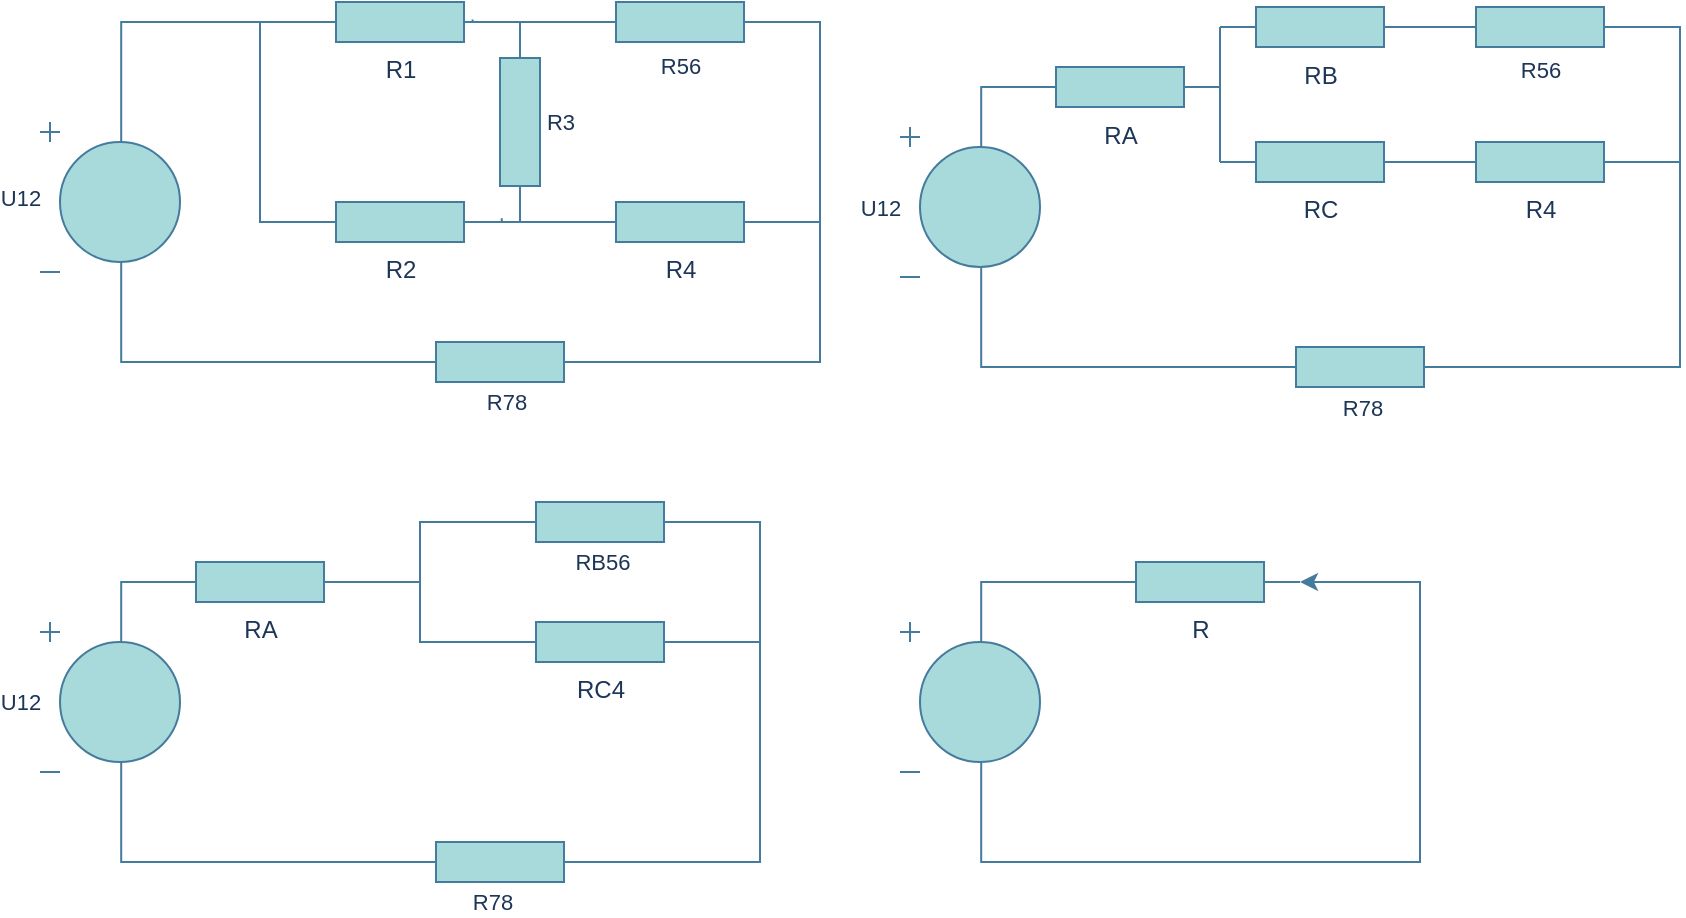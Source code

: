 <mxfile version="22.1.11" type="github">
  <diagram name="Page-1" id="339XkmLA1pPg-x-4NlNF">
    <mxGraphModel dx="1108" dy="566" grid="1" gridSize="10" guides="1" tooltips="1" connect="1" arrows="0" fold="1" page="1" pageScale="1" pageWidth="850" pageHeight="1100" math="0" shadow="0">
      <root>
        <mxCell id="0" />
        <mxCell id="1" parent="0" />
        <mxCell id="kAc3U678Ay5j4QduvB6V-9" style="edgeStyle=orthogonalEdgeStyle;rounded=0;orthogonalLoop=1;jettySize=auto;html=1;endArrow=none;endFill=0;entryX=0.58;entryY=0.935;entryDx=0;entryDy=0;entryPerimeter=0;labelBackgroundColor=none;strokeColor=#457B9D;fontColor=default;" parent="1" source="kAc3U678Ay5j4QduvB6V-1" target="kAc3U678Ay5j4QduvB6V-2" edge="1">
          <mxGeometry relative="1" as="geometry" />
        </mxCell>
        <mxCell id="kAc3U678Ay5j4QduvB6V-26" value="&lt;div&gt;U12&lt;/div&gt;" style="edgeLabel;html=1;align=center;verticalAlign=middle;resizable=0;points=[];labelBackgroundColor=none;fontColor=#1D3557;" parent="kAc3U678Ay5j4QduvB6V-9" vertex="1" connectable="0">
          <mxGeometry x="0.609" y="-1" relative="1" as="geometry">
            <mxPoint x="-52" y="-69" as="offset" />
          </mxGeometry>
        </mxCell>
        <mxCell id="kAc3U678Ay5j4QduvB6V-1" value="" style="pointerEvents=1;verticalLabelPosition=bottom;shadow=0;dashed=0;align=center;html=1;verticalAlign=top;shape=mxgraph.electrical.resistors.resistor_1;labelBackgroundColor=none;fillColor=#A8DADC;strokeColor=#457B9D;fontColor=#1D3557;" parent="1" vertex="1">
          <mxGeometry x="310" y="260" width="100" height="20" as="geometry" />
        </mxCell>
        <mxCell id="kAc3U678Ay5j4QduvB6V-2" value="" style="pointerEvents=1;verticalLabelPosition=bottom;shadow=0;dashed=0;align=center;html=1;verticalAlign=top;shape=mxgraph.electrical.signal_sources.dc_source_1;labelBackgroundColor=none;fillColor=#A8DADC;strokeColor=#457B9D;fontColor=#1D3557;" parent="1" vertex="1">
          <mxGeometry x="130" y="150" width="70" height="75" as="geometry" />
        </mxCell>
        <mxCell id="o4Xmm3pkzXx5LNzKFWfN-25" style="edgeStyle=orthogonalEdgeStyle;rounded=0;orthogonalLoop=1;jettySize=auto;html=1;exitX=1;exitY=0.5;exitDx=0;exitDy=0;exitPerimeter=0;strokeColor=#457B9D;fontColor=#1D3557;fillColor=#A8DADC;endArrow=none;endFill=0;" edge="1" parent="1" source="kAc3U678Ay5j4QduvB6V-4" target="kAc3U678Ay5j4QduvB6V-8">
          <mxGeometry relative="1" as="geometry" />
        </mxCell>
        <mxCell id="kAc3U678Ay5j4QduvB6V-4" value="" style="pointerEvents=1;verticalLabelPosition=bottom;shadow=0;dashed=0;align=center;html=1;verticalAlign=top;shape=mxgraph.electrical.resistors.resistor_1;rotation=-180;labelBackgroundColor=none;fillColor=#A8DADC;strokeColor=#457B9D;fontColor=#1D3557;" parent="1" vertex="1">
          <mxGeometry x="400" y="90" width="100" height="20" as="geometry" />
        </mxCell>
        <mxCell id="o4Xmm3pkzXx5LNzKFWfN-20" value="" style="edgeStyle=orthogonalEdgeStyle;rounded=0;orthogonalLoop=1;jettySize=auto;html=1;endArrow=none;endFill=0;labelBackgroundColor=none;strokeColor=#457B9D;fontColor=default;" edge="1" parent="1" source="kAc3U678Ay5j4QduvB6V-5" target="kAc3U678Ay5j4QduvB6V-7">
          <mxGeometry relative="1" as="geometry" />
        </mxCell>
        <mxCell id="kAc3U678Ay5j4QduvB6V-5" value="&lt;div&gt;R4&lt;/div&gt;" style="pointerEvents=1;verticalLabelPosition=bottom;shadow=0;dashed=0;align=center;html=1;verticalAlign=top;shape=mxgraph.electrical.resistors.resistor_1;labelBackgroundColor=none;fillColor=#A8DADC;strokeColor=#457B9D;fontColor=#1D3557;" parent="1" vertex="1">
          <mxGeometry x="400" y="190" width="100" height="20" as="geometry" />
        </mxCell>
        <mxCell id="kAc3U678Ay5j4QduvB6V-6" value="" style="pointerEvents=1;verticalLabelPosition=bottom;shadow=0;dashed=0;align=center;html=1;verticalAlign=top;shape=mxgraph.electrical.resistors.resistor_1;rotation=-90;labelBackgroundColor=none;fillColor=#A8DADC;strokeColor=#457B9D;fontColor=#1D3557;" parent="1" vertex="1">
          <mxGeometry x="320" y="140" width="100" height="20" as="geometry" />
        </mxCell>
        <mxCell id="kAc3U678Ay5j4QduvB6V-12" style="edgeStyle=orthogonalEdgeStyle;rounded=0;orthogonalLoop=1;jettySize=auto;html=1;entryX=0;entryY=0.5;entryDx=0;entryDy=0;entryPerimeter=0;exitX=0;exitY=0.5;exitDx=0;exitDy=0;exitPerimeter=0;endArrow=none;endFill=0;labelBackgroundColor=none;strokeColor=#457B9D;fontColor=default;" parent="1" source="kAc3U678Ay5j4QduvB6V-7" target="kAc3U678Ay5j4QduvB6V-8" edge="1">
          <mxGeometry relative="1" as="geometry">
            <mxPoint x="240" y="130" as="targetPoint" />
          </mxGeometry>
        </mxCell>
        <mxCell id="kAc3U678Ay5j4QduvB6V-7" value="&lt;div&gt;R2&lt;/div&gt;" style="pointerEvents=1;verticalLabelPosition=bottom;shadow=0;dashed=0;align=center;html=1;verticalAlign=top;shape=mxgraph.electrical.resistors.resistor_1;labelBackgroundColor=none;fillColor=#A8DADC;strokeColor=#457B9D;fontColor=#1D3557;" parent="1" vertex="1">
          <mxGeometry x="260" y="190" width="100" height="20" as="geometry" />
        </mxCell>
        <mxCell id="kAc3U678Ay5j4QduvB6V-8" value="&lt;div&gt;R1&lt;/div&gt;" style="pointerEvents=1;verticalLabelPosition=bottom;shadow=0;dashed=0;align=center;html=1;verticalAlign=top;shape=mxgraph.electrical.resistors.resistor_1;labelBackgroundColor=none;fillColor=#A8DADC;strokeColor=#457B9D;fontColor=#1D3557;" parent="1" vertex="1">
          <mxGeometry x="260" y="90" width="100" height="20" as="geometry" />
        </mxCell>
        <mxCell id="kAc3U678Ay5j4QduvB6V-11" style="edgeStyle=orthogonalEdgeStyle;rounded=0;orthogonalLoop=1;jettySize=auto;html=1;exitX=0;exitY=0.5;exitDx=0;exitDy=0;exitPerimeter=0;entryX=0.58;entryY=0.135;entryDx=0;entryDy=0;entryPerimeter=0;endArrow=none;endFill=0;labelBackgroundColor=none;strokeColor=#457B9D;fontColor=default;" parent="1" source="kAc3U678Ay5j4QduvB6V-8" target="kAc3U678Ay5j4QduvB6V-2" edge="1">
          <mxGeometry relative="1" as="geometry" />
        </mxCell>
        <mxCell id="kAc3U678Ay5j4QduvB6V-14" style="edgeStyle=orthogonalEdgeStyle;rounded=0;orthogonalLoop=1;jettySize=auto;html=1;exitX=1;exitY=0.5;exitDx=0;exitDy=0;exitPerimeter=0;entryX=0.863;entryY=0.436;entryDx=0;entryDy=0;entryPerimeter=0;endArrow=none;endFill=0;labelBackgroundColor=none;strokeColor=#457B9D;fontColor=default;" parent="1" source="kAc3U678Ay5j4QduvB6V-6" target="kAc3U678Ay5j4QduvB6V-8" edge="1">
          <mxGeometry relative="1" as="geometry" />
        </mxCell>
        <mxCell id="kAc3U678Ay5j4QduvB6V-15" style="edgeStyle=orthogonalEdgeStyle;rounded=0;orthogonalLoop=1;jettySize=auto;html=1;exitX=0;exitY=0.5;exitDx=0;exitDy=0;exitPerimeter=0;entryX=0.019;entryY=0.044;entryDx=0;entryDy=0;entryPerimeter=0;endArrow=none;endFill=0;labelBackgroundColor=none;strokeColor=#457B9D;fontColor=default;" parent="1" source="kAc3U678Ay5j4QduvB6V-6" target="kAc3U678Ay5j4QduvB6V-6" edge="1">
          <mxGeometry relative="1" as="geometry" />
        </mxCell>
        <mxCell id="kAc3U678Ay5j4QduvB6V-20" style="edgeStyle=orthogonalEdgeStyle;rounded=0;orthogonalLoop=1;jettySize=auto;html=1;exitX=0;exitY=0.5;exitDx=0;exitDy=0;exitPerimeter=0;entryX=1;entryY=0.5;entryDx=0;entryDy=0;entryPerimeter=0;endArrow=none;endFill=0;labelBackgroundColor=none;strokeColor=#457B9D;fontColor=default;" parent="1" source="kAc3U678Ay5j4QduvB6V-4" target="kAc3U678Ay5j4QduvB6V-5" edge="1">
          <mxGeometry relative="1" as="geometry" />
        </mxCell>
        <mxCell id="kAc3U678Ay5j4QduvB6V-21" style="edgeStyle=orthogonalEdgeStyle;rounded=0;orthogonalLoop=1;jettySize=auto;html=1;exitX=1;exitY=0.5;exitDx=0;exitDy=0;exitPerimeter=0;entryX=0;entryY=0.5;entryDx=0;entryDy=0;entryPerimeter=0;endArrow=none;endFill=0;labelBackgroundColor=none;strokeColor=#457B9D;fontColor=default;" parent="1" source="kAc3U678Ay5j4QduvB6V-1" target="kAc3U678Ay5j4QduvB6V-4" edge="1">
          <mxGeometry relative="1" as="geometry" />
        </mxCell>
        <mxCell id="kAc3U678Ay5j4QduvB6V-23" value="R78" style="edgeLabel;html=1;align=center;verticalAlign=middle;resizable=0;points=[];labelBackgroundColor=none;fontColor=#1D3557;" parent="kAc3U678Ay5j4QduvB6V-21" vertex="1" connectable="0">
          <mxGeometry x="-0.504" y="1" relative="1" as="geometry">
            <mxPoint x="-122" y="21" as="offset" />
          </mxGeometry>
        </mxCell>
        <mxCell id="kAc3U678Ay5j4QduvB6V-25" value="&lt;div&gt;R56&lt;/div&gt;" style="edgeLabel;html=1;align=center;verticalAlign=middle;resizable=0;points=[];labelBackgroundColor=none;fontColor=#1D3557;" parent="kAc3U678Ay5j4QduvB6V-21" vertex="1" connectable="0">
          <mxGeometry x="0.79" y="-2" relative="1" as="geometry">
            <mxPoint x="-72" y="10" as="offset" />
          </mxGeometry>
        </mxCell>
        <mxCell id="o4Xmm3pkzXx5LNzKFWfN-26" value="R3" style="edgeLabel;html=1;align=center;verticalAlign=middle;resizable=0;points=[];fontColor=#1D3557;" vertex="1" connectable="0" parent="kAc3U678Ay5j4QduvB6V-21">
          <mxGeometry x="0.489" y="-1" relative="1" as="geometry">
            <mxPoint x="-131" y="-7" as="offset" />
          </mxGeometry>
        </mxCell>
        <mxCell id="o4Xmm3pkzXx5LNzKFWfN-27" style="edgeStyle=orthogonalEdgeStyle;rounded=0;orthogonalLoop=1;jettySize=auto;html=1;endArrow=none;endFill=0;entryX=0.58;entryY=0.935;entryDx=0;entryDy=0;entryPerimeter=0;labelBackgroundColor=none;strokeColor=#457B9D;fontColor=default;" edge="1" parent="1" source="o4Xmm3pkzXx5LNzKFWfN-29" target="o4Xmm3pkzXx5LNzKFWfN-30">
          <mxGeometry relative="1" as="geometry" />
        </mxCell>
        <mxCell id="o4Xmm3pkzXx5LNzKFWfN-28" value="&lt;div&gt;U12&lt;/div&gt;" style="edgeLabel;html=1;align=center;verticalAlign=middle;resizable=0;points=[];labelBackgroundColor=none;fontColor=#1D3557;" vertex="1" connectable="0" parent="o4Xmm3pkzXx5LNzKFWfN-27">
          <mxGeometry x="0.609" y="-1" relative="1" as="geometry">
            <mxPoint x="-52" y="-67" as="offset" />
          </mxGeometry>
        </mxCell>
        <mxCell id="o4Xmm3pkzXx5LNzKFWfN-29" value="" style="pointerEvents=1;verticalLabelPosition=bottom;shadow=0;dashed=0;align=center;html=1;verticalAlign=top;shape=mxgraph.electrical.resistors.resistor_1;labelBackgroundColor=none;fillColor=#A8DADC;strokeColor=#457B9D;fontColor=#1D3557;" vertex="1" parent="1">
          <mxGeometry x="740" y="262.5" width="100" height="20" as="geometry" />
        </mxCell>
        <mxCell id="o4Xmm3pkzXx5LNzKFWfN-30" value="" style="pointerEvents=1;verticalLabelPosition=bottom;shadow=0;dashed=0;align=center;html=1;verticalAlign=top;shape=mxgraph.electrical.signal_sources.dc_source_1;labelBackgroundColor=none;fillColor=#A8DADC;strokeColor=#457B9D;fontColor=#1D3557;" vertex="1" parent="1">
          <mxGeometry x="560" y="152.5" width="70" height="75" as="geometry" />
        </mxCell>
        <mxCell id="o4Xmm3pkzXx5LNzKFWfN-32" value="" style="pointerEvents=1;verticalLabelPosition=bottom;shadow=0;dashed=0;align=center;html=1;verticalAlign=top;shape=mxgraph.electrical.resistors.resistor_1;rotation=-180;labelBackgroundColor=none;fillColor=#A8DADC;strokeColor=#457B9D;fontColor=#1D3557;" vertex="1" parent="1">
          <mxGeometry x="830" y="92.5" width="100" height="20" as="geometry" />
        </mxCell>
        <mxCell id="o4Xmm3pkzXx5LNzKFWfN-33" value="" style="edgeStyle=orthogonalEdgeStyle;rounded=0;orthogonalLoop=1;jettySize=auto;html=1;endArrow=none;endFill=0;labelBackgroundColor=none;strokeColor=#457B9D;fontColor=default;" edge="1" parent="1" source="o4Xmm3pkzXx5LNzKFWfN-34" target="o4Xmm3pkzXx5LNzKFWfN-37">
          <mxGeometry relative="1" as="geometry" />
        </mxCell>
        <mxCell id="o4Xmm3pkzXx5LNzKFWfN-34" value="&lt;div&gt;R4&lt;/div&gt;" style="pointerEvents=1;verticalLabelPosition=bottom;shadow=0;dashed=0;align=center;html=1;verticalAlign=top;shape=mxgraph.electrical.resistors.resistor_1;labelBackgroundColor=none;fillColor=#A8DADC;strokeColor=#457B9D;fontColor=#1D3557;" vertex="1" parent="1">
          <mxGeometry x="830" y="160" width="100" height="20" as="geometry" />
        </mxCell>
        <mxCell id="o4Xmm3pkzXx5LNzKFWfN-37" value="RC" style="pointerEvents=1;verticalLabelPosition=bottom;shadow=0;dashed=0;align=center;html=1;verticalAlign=top;shape=mxgraph.electrical.resistors.resistor_1;labelBackgroundColor=none;fillColor=#A8DADC;strokeColor=#457B9D;fontColor=#1D3557;" vertex="1" parent="1">
          <mxGeometry x="720" y="160" width="100" height="20" as="geometry" />
        </mxCell>
        <mxCell id="o4Xmm3pkzXx5LNzKFWfN-38" value="&lt;div&gt;RA&lt;/div&gt;" style="pointerEvents=1;verticalLabelPosition=bottom;shadow=0;dashed=0;align=center;html=1;verticalAlign=top;shape=mxgraph.electrical.resistors.resistor_1;labelBackgroundColor=none;fillColor=#A8DADC;strokeColor=#457B9D;fontColor=#1D3557;" vertex="1" parent="1">
          <mxGeometry x="620" y="122.5" width="100" height="20" as="geometry" />
        </mxCell>
        <mxCell id="o4Xmm3pkzXx5LNzKFWfN-39" style="edgeStyle=orthogonalEdgeStyle;rounded=0;orthogonalLoop=1;jettySize=auto;html=1;exitX=0;exitY=0.5;exitDx=0;exitDy=0;exitPerimeter=0;entryX=0.58;entryY=0.135;entryDx=0;entryDy=0;entryPerimeter=0;endArrow=none;endFill=0;labelBackgroundColor=none;strokeColor=#457B9D;fontColor=default;" edge="1" parent="1" source="o4Xmm3pkzXx5LNzKFWfN-38" target="o4Xmm3pkzXx5LNzKFWfN-30">
          <mxGeometry relative="1" as="geometry" />
        </mxCell>
        <mxCell id="o4Xmm3pkzXx5LNzKFWfN-42" style="edgeStyle=orthogonalEdgeStyle;rounded=0;orthogonalLoop=1;jettySize=auto;html=1;exitX=0;exitY=0.5;exitDx=0;exitDy=0;exitPerimeter=0;entryX=1;entryY=0.5;entryDx=0;entryDy=0;entryPerimeter=0;endArrow=none;endFill=0;labelBackgroundColor=none;strokeColor=#457B9D;fontColor=default;" edge="1" parent="1" source="o4Xmm3pkzXx5LNzKFWfN-32" target="o4Xmm3pkzXx5LNzKFWfN-34">
          <mxGeometry relative="1" as="geometry" />
        </mxCell>
        <mxCell id="o4Xmm3pkzXx5LNzKFWfN-43" style="edgeStyle=orthogonalEdgeStyle;rounded=0;orthogonalLoop=1;jettySize=auto;html=1;exitX=1;exitY=0.5;exitDx=0;exitDy=0;exitPerimeter=0;entryX=0;entryY=0.5;entryDx=0;entryDy=0;entryPerimeter=0;endArrow=none;endFill=0;labelBackgroundColor=none;strokeColor=#457B9D;fontColor=default;" edge="1" parent="1" source="o4Xmm3pkzXx5LNzKFWfN-29" target="o4Xmm3pkzXx5LNzKFWfN-32">
          <mxGeometry relative="1" as="geometry" />
        </mxCell>
        <mxCell id="o4Xmm3pkzXx5LNzKFWfN-44" value="R78" style="edgeLabel;html=1;align=center;verticalAlign=middle;resizable=0;points=[];labelBackgroundColor=none;fontColor=#1D3557;" vertex="1" connectable="0" parent="o4Xmm3pkzXx5LNzKFWfN-43">
          <mxGeometry x="-0.504" y="1" relative="1" as="geometry">
            <mxPoint x="-124" y="21" as="offset" />
          </mxGeometry>
        </mxCell>
        <mxCell id="o4Xmm3pkzXx5LNzKFWfN-45" value="&lt;div&gt;R56&lt;/div&gt;" style="edgeLabel;html=1;align=center;verticalAlign=middle;resizable=0;points=[];labelBackgroundColor=none;fontColor=#1D3557;" vertex="1" connectable="0" parent="o4Xmm3pkzXx5LNzKFWfN-43">
          <mxGeometry x="0.79" y="-2" relative="1" as="geometry">
            <mxPoint x="-72" y="10" as="offset" />
          </mxGeometry>
        </mxCell>
        <mxCell id="o4Xmm3pkzXx5LNzKFWfN-47" value="RB" style="pointerEvents=1;verticalLabelPosition=bottom;shadow=0;dashed=0;align=center;html=1;verticalAlign=top;shape=mxgraph.electrical.resistors.resistor_1;strokeColor=#457B9D;fontColor=#1D3557;fillColor=#A8DADC;" vertex="1" parent="1">
          <mxGeometry x="720" y="92.5" width="100" height="20" as="geometry" />
        </mxCell>
        <mxCell id="o4Xmm3pkzXx5LNzKFWfN-49" style="edgeStyle=orthogonalEdgeStyle;rounded=0;orthogonalLoop=1;jettySize=auto;html=1;exitX=1;exitY=0.5;exitDx=0;exitDy=0;exitPerimeter=0;entryX=1;entryY=0.5;entryDx=0;entryDy=0;entryPerimeter=0;strokeColor=#457B9D;fontColor=#1D3557;fillColor=#A8DADC;endArrow=none;endFill=0;" edge="1" parent="1" source="o4Xmm3pkzXx5LNzKFWfN-32" target="o4Xmm3pkzXx5LNzKFWfN-47">
          <mxGeometry relative="1" as="geometry" />
        </mxCell>
        <mxCell id="o4Xmm3pkzXx5LNzKFWfN-50" style="edgeStyle=orthogonalEdgeStyle;rounded=0;orthogonalLoop=1;jettySize=auto;html=1;exitX=0;exitY=0.5;exitDx=0;exitDy=0;exitPerimeter=0;entryX=1;entryY=0.5;entryDx=0;entryDy=0;entryPerimeter=0;strokeColor=#457B9D;fontColor=#1D3557;fillColor=#A8DADC;endArrow=none;endFill=0;" edge="1" parent="1" source="o4Xmm3pkzXx5LNzKFWfN-47" target="o4Xmm3pkzXx5LNzKFWfN-38">
          <mxGeometry relative="1" as="geometry" />
        </mxCell>
        <mxCell id="o4Xmm3pkzXx5LNzKFWfN-52" style="edgeStyle=orthogonalEdgeStyle;rounded=0;orthogonalLoop=1;jettySize=auto;html=1;exitX=0;exitY=0.5;exitDx=0;exitDy=0;exitPerimeter=0;entryX=1;entryY=0.5;entryDx=0;entryDy=0;entryPerimeter=0;strokeColor=#457B9D;fontColor=#1D3557;fillColor=#A8DADC;endArrow=none;endFill=0;" edge="1" parent="1" source="o4Xmm3pkzXx5LNzKFWfN-37" target="o4Xmm3pkzXx5LNzKFWfN-38">
          <mxGeometry relative="1" as="geometry" />
        </mxCell>
        <mxCell id="o4Xmm3pkzXx5LNzKFWfN-53" style="edgeStyle=orthogonalEdgeStyle;rounded=0;orthogonalLoop=1;jettySize=auto;html=1;endArrow=none;endFill=0;entryX=0.58;entryY=0.935;entryDx=0;entryDy=0;entryPerimeter=0;labelBackgroundColor=none;strokeColor=#457B9D;fontColor=default;" edge="1" parent="1" source="o4Xmm3pkzXx5LNzKFWfN-55" target="o4Xmm3pkzXx5LNzKFWfN-56">
          <mxGeometry relative="1" as="geometry" />
        </mxCell>
        <mxCell id="o4Xmm3pkzXx5LNzKFWfN-54" value="&lt;div&gt;U12&lt;/div&gt;" style="edgeLabel;html=1;align=center;verticalAlign=middle;resizable=0;points=[];labelBackgroundColor=none;fontColor=#1D3557;" vertex="1" connectable="0" parent="o4Xmm3pkzXx5LNzKFWfN-53">
          <mxGeometry x="0.609" y="-1" relative="1" as="geometry">
            <mxPoint x="-52" y="-67" as="offset" />
          </mxGeometry>
        </mxCell>
        <mxCell id="o4Xmm3pkzXx5LNzKFWfN-55" value="" style="pointerEvents=1;verticalLabelPosition=bottom;shadow=0;dashed=0;align=center;html=1;verticalAlign=top;shape=mxgraph.electrical.resistors.resistor_1;labelBackgroundColor=none;fillColor=#A8DADC;strokeColor=#457B9D;fontColor=#1D3557;" vertex="1" parent="1">
          <mxGeometry x="310" y="510" width="100" height="20" as="geometry" />
        </mxCell>
        <mxCell id="o4Xmm3pkzXx5LNzKFWfN-56" value="" style="pointerEvents=1;verticalLabelPosition=bottom;shadow=0;dashed=0;align=center;html=1;verticalAlign=top;shape=mxgraph.electrical.signal_sources.dc_source_1;labelBackgroundColor=none;fillColor=#A8DADC;strokeColor=#457B9D;fontColor=#1D3557;" vertex="1" parent="1">
          <mxGeometry x="130.0" y="400" width="70" height="75" as="geometry" />
        </mxCell>
        <mxCell id="o4Xmm3pkzXx5LNzKFWfN-57" value="" style="pointerEvents=1;verticalLabelPosition=bottom;shadow=0;dashed=0;align=center;html=1;verticalAlign=top;shape=mxgraph.electrical.resistors.resistor_1;rotation=-180;labelBackgroundColor=none;fillColor=#A8DADC;strokeColor=#457B9D;fontColor=#1D3557;" vertex="1" parent="1">
          <mxGeometry x="360" y="340" width="100" height="20" as="geometry" />
        </mxCell>
        <mxCell id="o4Xmm3pkzXx5LNzKFWfN-74" style="edgeStyle=orthogonalEdgeStyle;rounded=0;orthogonalLoop=1;jettySize=auto;html=1;exitX=1;exitY=0.5;exitDx=0;exitDy=0;exitPerimeter=0;strokeColor=#457B9D;fontColor=#1D3557;fillColor=#A8DADC;endArrow=none;endFill=0;" edge="1" parent="1" source="o4Xmm3pkzXx5LNzKFWfN-59">
          <mxGeometry relative="1" as="geometry">
            <mxPoint x="490" y="410.222" as="targetPoint" />
          </mxGeometry>
        </mxCell>
        <mxCell id="o4Xmm3pkzXx5LNzKFWfN-59" value="&lt;div&gt;RC4&lt;/div&gt;" style="pointerEvents=1;verticalLabelPosition=bottom;shadow=0;dashed=0;align=center;html=1;verticalAlign=top;shape=mxgraph.electrical.resistors.resistor_1;labelBackgroundColor=none;fillColor=#A8DADC;strokeColor=#457B9D;fontColor=#1D3557;" vertex="1" parent="1">
          <mxGeometry x="360" y="400" width="100" height="20" as="geometry" />
        </mxCell>
        <mxCell id="o4Xmm3pkzXx5LNzKFWfN-61" value="&lt;div&gt;RA&lt;/div&gt;" style="pointerEvents=1;verticalLabelPosition=bottom;shadow=0;dashed=0;align=center;html=1;verticalAlign=top;shape=mxgraph.electrical.resistors.resistor_1;labelBackgroundColor=none;fillColor=#A8DADC;strokeColor=#457B9D;fontColor=#1D3557;" vertex="1" parent="1">
          <mxGeometry x="190.0" y="370" width="100" height="20" as="geometry" />
        </mxCell>
        <mxCell id="o4Xmm3pkzXx5LNzKFWfN-62" style="edgeStyle=orthogonalEdgeStyle;rounded=0;orthogonalLoop=1;jettySize=auto;html=1;exitX=0;exitY=0.5;exitDx=0;exitDy=0;exitPerimeter=0;entryX=0.58;entryY=0.135;entryDx=0;entryDy=0;entryPerimeter=0;endArrow=none;endFill=0;labelBackgroundColor=none;strokeColor=#457B9D;fontColor=default;" edge="1" parent="1" source="o4Xmm3pkzXx5LNzKFWfN-61" target="o4Xmm3pkzXx5LNzKFWfN-56">
          <mxGeometry relative="1" as="geometry" />
        </mxCell>
        <mxCell id="o4Xmm3pkzXx5LNzKFWfN-64" style="edgeStyle=orthogonalEdgeStyle;rounded=0;orthogonalLoop=1;jettySize=auto;html=1;exitX=1;exitY=0.5;exitDx=0;exitDy=0;exitPerimeter=0;entryX=0;entryY=0.5;entryDx=0;entryDy=0;entryPerimeter=0;endArrow=none;endFill=0;labelBackgroundColor=none;strokeColor=#457B9D;fontColor=default;" edge="1" parent="1" source="o4Xmm3pkzXx5LNzKFWfN-55" target="o4Xmm3pkzXx5LNzKFWfN-57">
          <mxGeometry relative="1" as="geometry">
            <Array as="points">
              <mxPoint x="490" y="520" />
              <mxPoint x="490" y="350" />
            </Array>
          </mxGeometry>
        </mxCell>
        <mxCell id="o4Xmm3pkzXx5LNzKFWfN-65" value="R78" style="edgeLabel;html=1;align=center;verticalAlign=middle;resizable=0;points=[];labelBackgroundColor=none;fontColor=#1D3557;" vertex="1" connectable="0" parent="o4Xmm3pkzXx5LNzKFWfN-64">
          <mxGeometry x="-0.504" y="1" relative="1" as="geometry">
            <mxPoint x="-124" y="21" as="offset" />
          </mxGeometry>
        </mxCell>
        <mxCell id="o4Xmm3pkzXx5LNzKFWfN-66" value="&lt;div&gt;RB56&lt;/div&gt;" style="edgeLabel;html=1;align=center;verticalAlign=middle;resizable=0;points=[];labelBackgroundColor=none;fontColor=#1D3557;" vertex="1" connectable="0" parent="o4Xmm3pkzXx5LNzKFWfN-64">
          <mxGeometry x="0.79" y="-2" relative="1" as="geometry">
            <mxPoint x="-79" y="22" as="offset" />
          </mxGeometry>
        </mxCell>
        <mxCell id="o4Xmm3pkzXx5LNzKFWfN-71" style="edgeStyle=orthogonalEdgeStyle;rounded=0;orthogonalLoop=1;jettySize=auto;html=1;exitX=1;exitY=0.5;exitDx=0;exitDy=0;exitPerimeter=0;entryX=1;entryY=0.5;entryDx=0;entryDy=0;entryPerimeter=0;strokeColor=#457B9D;fontColor=#1D3557;fillColor=#A8DADC;endArrow=none;endFill=0;" edge="1" parent="1" source="o4Xmm3pkzXx5LNzKFWfN-61" target="o4Xmm3pkzXx5LNzKFWfN-57">
          <mxGeometry relative="1" as="geometry">
            <Array as="points">
              <mxPoint x="320" y="380" />
              <mxPoint x="320" y="350" />
            </Array>
          </mxGeometry>
        </mxCell>
        <mxCell id="o4Xmm3pkzXx5LNzKFWfN-73" style="edgeStyle=orthogonalEdgeStyle;rounded=0;orthogonalLoop=1;jettySize=auto;html=1;exitX=1;exitY=0.5;exitDx=0;exitDy=0;exitPerimeter=0;entryX=0;entryY=0.5;entryDx=0;entryDy=0;entryPerimeter=0;strokeColor=#457B9D;fontColor=#1D3557;fillColor=#A8DADC;endArrow=none;endFill=0;" edge="1" parent="1" source="o4Xmm3pkzXx5LNzKFWfN-61" target="o4Xmm3pkzXx5LNzKFWfN-59">
          <mxGeometry relative="1" as="geometry">
            <Array as="points">
              <mxPoint x="320" y="380" />
              <mxPoint x="320" y="410" />
            </Array>
          </mxGeometry>
        </mxCell>
        <mxCell id="o4Xmm3pkzXx5LNzKFWfN-78" value="" style="pointerEvents=1;verticalLabelPosition=bottom;shadow=0;dashed=0;align=center;html=1;verticalAlign=top;shape=mxgraph.electrical.signal_sources.dc_source_1;labelBackgroundColor=none;fillColor=#A8DADC;strokeColor=#457B9D;fontColor=#1D3557;" vertex="1" parent="1">
          <mxGeometry x="560" y="400" width="70" height="75" as="geometry" />
        </mxCell>
        <mxCell id="o4Xmm3pkzXx5LNzKFWfN-82" value="R" style="pointerEvents=1;verticalLabelPosition=bottom;shadow=0;dashed=0;align=center;html=1;verticalAlign=top;shape=mxgraph.electrical.resistors.resistor_1;labelBackgroundColor=none;fillColor=#A8DADC;strokeColor=#457B9D;fontColor=#1D3557;" vertex="1" parent="1">
          <mxGeometry x="660" y="370" width="100" height="20" as="geometry" />
        </mxCell>
        <mxCell id="o4Xmm3pkzXx5LNzKFWfN-83" style="edgeStyle=orthogonalEdgeStyle;rounded=0;orthogonalLoop=1;jettySize=auto;html=1;exitX=0;exitY=0.5;exitDx=0;exitDy=0;exitPerimeter=0;entryX=0.58;entryY=0.135;entryDx=0;entryDy=0;entryPerimeter=0;endArrow=none;endFill=0;labelBackgroundColor=none;strokeColor=#457B9D;fontColor=default;" edge="1" parent="1" source="o4Xmm3pkzXx5LNzKFWfN-82" target="o4Xmm3pkzXx5LNzKFWfN-78">
          <mxGeometry relative="1" as="geometry" />
        </mxCell>
        <mxCell id="o4Xmm3pkzXx5LNzKFWfN-89" style="edgeStyle=orthogonalEdgeStyle;rounded=0;orthogonalLoop=1;jettySize=auto;html=1;exitX=0.58;exitY=0.935;exitDx=0;exitDy=0;exitPerimeter=0;entryX=1;entryY=0.5;entryDx=0;entryDy=0;entryPerimeter=0;strokeColor=#457B9D;fontColor=#1D3557;fillColor=#A8DADC;" edge="1" parent="1" source="o4Xmm3pkzXx5LNzKFWfN-78" target="o4Xmm3pkzXx5LNzKFWfN-82">
          <mxGeometry relative="1" as="geometry">
            <Array as="points">
              <mxPoint x="601" y="520" />
              <mxPoint x="820" y="520" />
              <mxPoint x="820" y="380" />
            </Array>
          </mxGeometry>
        </mxCell>
      </root>
    </mxGraphModel>
  </diagram>
</mxfile>
